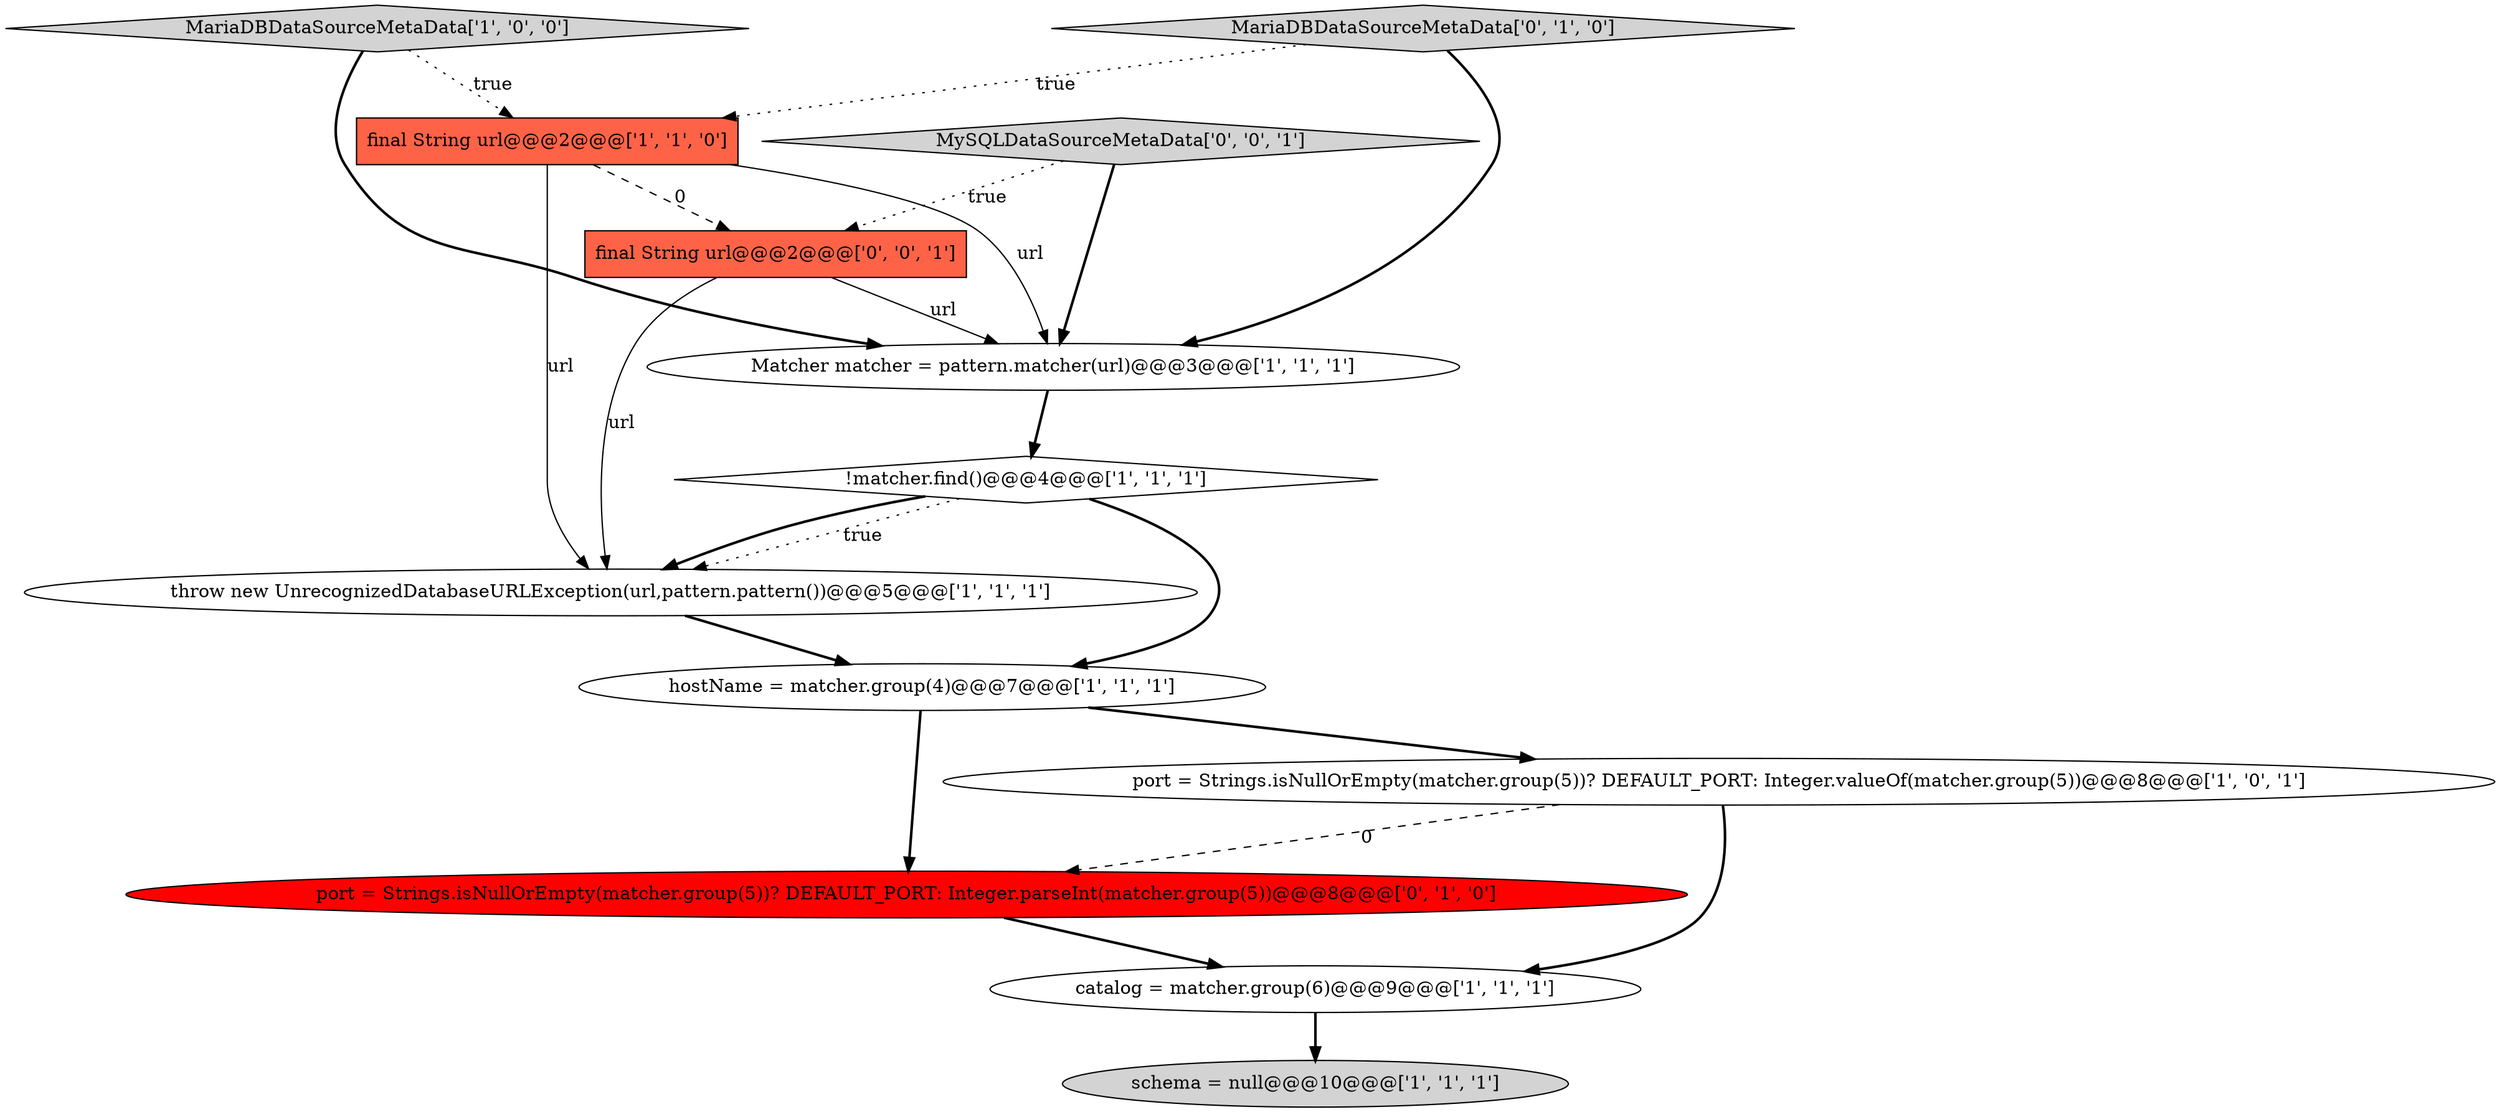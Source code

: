 digraph {
6 [style = filled, label = "MariaDBDataSourceMetaData['1', '0', '0']", fillcolor = lightgray, shape = diamond image = "AAA0AAABBB1BBB"];
2 [style = filled, label = "!matcher.find()@@@4@@@['1', '1', '1']", fillcolor = white, shape = diamond image = "AAA0AAABBB1BBB"];
3 [style = filled, label = "final String url@@@2@@@['1', '1', '0']", fillcolor = tomato, shape = box image = "AAA0AAABBB1BBB"];
5 [style = filled, label = "schema = null@@@10@@@['1', '1', '1']", fillcolor = lightgray, shape = ellipse image = "AAA0AAABBB1BBB"];
9 [style = filled, label = "port = Strings.isNullOrEmpty(matcher.group(5))? DEFAULT_PORT: Integer.parseInt(matcher.group(5))@@@8@@@['0', '1', '0']", fillcolor = red, shape = ellipse image = "AAA1AAABBB2BBB"];
7 [style = filled, label = "hostName = matcher.group(4)@@@7@@@['1', '1', '1']", fillcolor = white, shape = ellipse image = "AAA0AAABBB1BBB"];
12 [style = filled, label = "MySQLDataSourceMetaData['0', '0', '1']", fillcolor = lightgray, shape = diamond image = "AAA0AAABBB3BBB"];
11 [style = filled, label = "final String url@@@2@@@['0', '0', '1']", fillcolor = tomato, shape = box image = "AAA0AAABBB3BBB"];
0 [style = filled, label = "throw new UnrecognizedDatabaseURLException(url,pattern.pattern())@@@5@@@['1', '1', '1']", fillcolor = white, shape = ellipse image = "AAA0AAABBB1BBB"];
8 [style = filled, label = "catalog = matcher.group(6)@@@9@@@['1', '1', '1']", fillcolor = white, shape = ellipse image = "AAA0AAABBB1BBB"];
10 [style = filled, label = "MariaDBDataSourceMetaData['0', '1', '0']", fillcolor = lightgray, shape = diamond image = "AAA0AAABBB2BBB"];
1 [style = filled, label = "port = Strings.isNullOrEmpty(matcher.group(5))? DEFAULT_PORT: Integer.valueOf(matcher.group(5))@@@8@@@['1', '0', '1']", fillcolor = white, shape = ellipse image = "AAA0AAABBB1BBB"];
4 [style = filled, label = "Matcher matcher = pattern.matcher(url)@@@3@@@['1', '1', '1']", fillcolor = white, shape = ellipse image = "AAA0AAABBB1BBB"];
7->1 [style = bold, label=""];
1->8 [style = bold, label=""];
2->0 [style = dotted, label="true"];
11->4 [style = solid, label="url"];
10->3 [style = dotted, label="true"];
11->0 [style = solid, label="url"];
1->9 [style = dashed, label="0"];
4->2 [style = bold, label=""];
9->8 [style = bold, label=""];
0->7 [style = bold, label=""];
12->11 [style = dotted, label="true"];
7->9 [style = bold, label=""];
6->4 [style = bold, label=""];
2->0 [style = bold, label=""];
8->5 [style = bold, label=""];
12->4 [style = bold, label=""];
3->4 [style = solid, label="url"];
10->4 [style = bold, label=""];
3->0 [style = solid, label="url"];
2->7 [style = bold, label=""];
6->3 [style = dotted, label="true"];
3->11 [style = dashed, label="0"];
}
